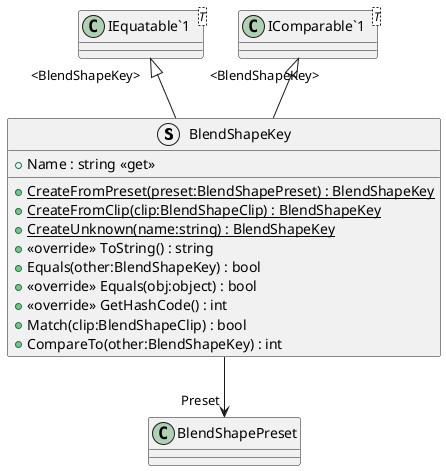 @startuml
struct BlendShapeKey {
    + Name : string <<get>>
    + {static} CreateFromPreset(preset:BlendShapePreset) : BlendShapeKey
    + {static} CreateFromClip(clip:BlendShapeClip) : BlendShapeKey
    + {static} CreateUnknown(name:string) : BlendShapeKey
    + <<override>> ToString() : string
    + Equals(other:BlendShapeKey) : bool
    + <<override>> Equals(obj:object) : bool
    + <<override>> GetHashCode() : int
    + Match(clip:BlendShapeClip) : bool
    + CompareTo(other:BlendShapeKey) : int
}
class "IEquatable`1"<T> {
}
class "IComparable`1"<T> {
}
"IEquatable`1" "<BlendShapeKey>" <|-- BlendShapeKey
"IComparable`1" "<BlendShapeKey>" <|-- BlendShapeKey
BlendShapeKey --> "Preset" BlendShapePreset
@enduml
